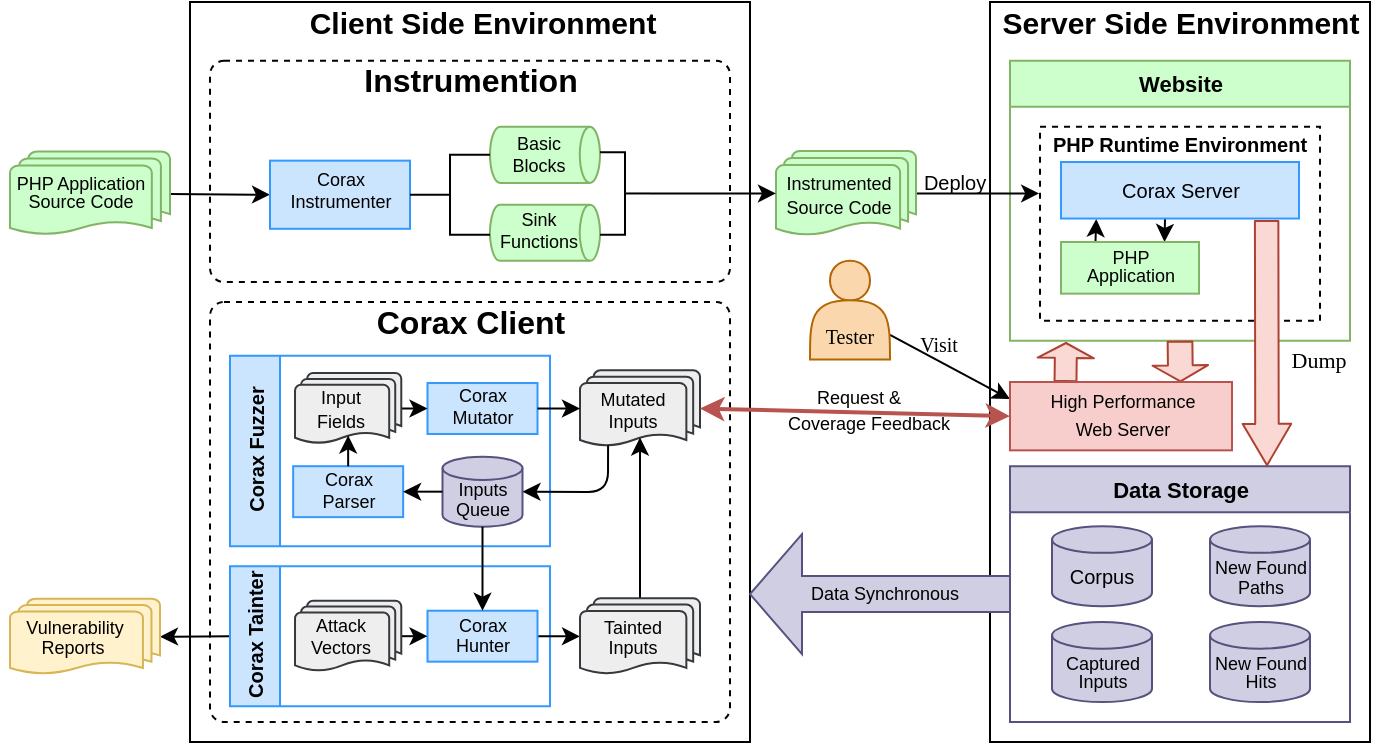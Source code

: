 <mxfile>
    <diagram id="vOm12N9D87gLISp3J7x5" name="第 1 页">
        <mxGraphModel dx="939" dy="1054" grid="1" gridSize="10" guides="1" tooltips="1" connect="1" arrows="1" fold="1" page="1" pageScale="1" pageWidth="1169" pageHeight="827" background="#ffffff" math="0" shadow="0">
            <root>
                <mxCell id="0"/>
                <mxCell id="1" parent="0"/>
                <mxCell id="793" value="" style="rounded=1;whiteSpace=wrap;html=1;absoluteArcSize=1;arcSize=14;strokeWidth=1;labelBackgroundColor=none;fontColor=#000000;fillColor=none;gradientColor=none;strokeColor=#000000;shadow=0;sketch=0;glass=0;dashed=1;" parent="1" vertex="1">
                    <mxGeometry x="250" y="249.42" width="260" height="110.58" as="geometry"/>
                </mxCell>
                <mxCell id="1088" value="" style="strokeWidth=1;html=1;shape=mxgraph.flowchart.direct_data;whiteSpace=wrap;labelBackgroundColor=none;fontColor=#000000;fillColor=#CCFFCC;gradientColor=none;strokeColor=#82B366;spacingLeft=-7;fontSize=10;fontFamily=Times New Roman;" parent="1" vertex="1">
                    <mxGeometry x="390" y="282.36" width="55" height="28.08" as="geometry"/>
                </mxCell>
                <mxCell id="836" value="" style="rounded=0;whiteSpace=wrap;html=1;absoluteArcSize=1;arcSize=14;strokeWidth=1;labelBackgroundColor=none;fontColor=#000000;fillColor=none;gradientColor=none;strokeColor=#000000;shadow=0;sketch=0;glass=0;" parent="1" vertex="1">
                    <mxGeometry x="640" y="220" width="190" height="370" as="geometry"/>
                </mxCell>
                <mxCell id="840" value="Website" style="swimlane;shadow=0;glass=0;labelBackgroundColor=none;sketch=0;fontSize=11;fontColor=#000000;strokeColor=#82B366;strokeWidth=1;fillColor=#CCFFCC;gradientColor=none;html=1;" parent="1" vertex="1">
                    <mxGeometry x="650" y="249.42" width="170" height="139.9" as="geometry">
                        <mxRectangle x="809" y="238.27" width="120" height="23" as="alternateBounds"/>
                    </mxGeometry>
                </mxCell>
                <mxCell id="901" value="PHP Runtime Environment" style="rounded=0;whiteSpace=wrap;html=1;absoluteArcSize=1;arcSize=14;strokeWidth=1;labelBackgroundColor=none;fontColor=#000000;fillColor=none;gradientColor=none;strokeColor=#000000;shadow=0;sketch=0;glass=0;spacingTop=-80;fontSize=10;dashed=1;fontStyle=1;spacing=0;" parent="840" vertex="1">
                    <mxGeometry x="15" y="33" width="140" height="97" as="geometry"/>
                </mxCell>
                <mxCell id="916" style="edgeStyle=none;html=1;exitX=0.437;exitY=1.007;exitDx=0;exitDy=0;entryX=0.75;entryY=0;entryDx=0;entryDy=0;fontSize=13;fontColor=#000000;strokeColor=#000000;strokeWidth=1;exitPerimeter=0;" parent="840" source="846" target="903" edge="1">
                    <mxGeometry relative="1" as="geometry"/>
                </mxCell>
                <mxCell id="915" style="edgeStyle=none;html=1;exitX=0.25;exitY=0;exitDx=0;exitDy=0;entryX=0.148;entryY=1.007;entryDx=0;entryDy=0;entryPerimeter=0;fontSize=13;fontColor=#000000;strokeColor=#000000;strokeWidth=1;" parent="840" source="903" target="846" edge="1">
                    <mxGeometry relative="1" as="geometry"/>
                </mxCell>
                <UserObject label="Corax Server" treeRoot="1" id="846">
                    <mxCell style="whiteSpace=wrap;html=1;align=center;treeFolding=1;treeMoving=1;newEdgeStyle={&quot;edgeStyle&quot;:&quot;elbowEdgeStyle&quot;,&quot;startArrow&quot;:&quot;none&quot;,&quot;endArrow&quot;:&quot;none&quot;};labelBackgroundColor=none;fontColor=#000000;strokeColor=#3399FF;fillColor=#CCE5FF;gradientColor=none;strokeWidth=1;fontSize=10;fontFamily=Helvetica;" parent="840" vertex="1">
                        <mxGeometry x="25.5" y="50.58" width="119" height="28.27" as="geometry"/>
                    </mxCell>
                </UserObject>
                <UserObject label="" treeRoot="1" id="903">
                    <mxCell style="whiteSpace=wrap;html=1;align=center;treeFolding=1;treeMoving=1;newEdgeStyle={&quot;edgeStyle&quot;:&quot;elbowEdgeStyle&quot;,&quot;startArrow&quot;:&quot;none&quot;,&quot;endArrow&quot;:&quot;none&quot;};labelBackgroundColor=none;fontColor=#000000;strokeColor=#82B366;fillColor=#CCFFCC;gradientColor=none;strokeWidth=1;fontSize=10;fontFamily=Times New Roman;" parent="840" vertex="1">
                        <mxGeometry x="25.5" y="90.58" width="69" height="25.83" as="geometry"/>
                    </mxCell>
                </UserObject>
                <mxCell id="1117" value="Application" style="text;html=1;align=center;verticalAlign=middle;resizable=0;points=[];autosize=1;strokeColor=none;fillColor=none;fontColor=#000000;fontSize=9;" parent="840" vertex="1">
                    <mxGeometry x="30" y="97.58" width="60" height="20" as="geometry"/>
                </mxCell>
                <mxCell id="1020" value="" style="rounded=1;whiteSpace=wrap;html=1;absoluteArcSize=1;arcSize=14;strokeWidth=1;labelBackgroundColor=none;fontColor=#000000;fillColor=none;gradientColor=none;strokeColor=#000000;shadow=0;sketch=0;glass=0;dashed=1;" parent="1" vertex="1">
                    <mxGeometry x="250" y="370" width="260" height="210" as="geometry"/>
                </mxCell>
                <mxCell id="959" value="Corax Fuzzer" style="swimlane;rounded=0;shadow=0;glass=0;labelBackgroundColor=none;sketch=0;fontSize=10;fontColor=#000000;strokeColor=#3399FF;strokeWidth=1;fillColor=#CCE5FF;gradientColor=none;html=1;horizontal=0;startSize=25;" parent="1" vertex="1">
                    <mxGeometry x="260" y="396.93" width="160" height="95.17" as="geometry"/>
                </mxCell>
                <UserObject label="" treeRoot="1" id="953">
                    <mxCell style="whiteSpace=wrap;html=1;align=center;treeFolding=1;treeMoving=1;newEdgeStyle={&quot;edgeStyle&quot;:&quot;elbowEdgeStyle&quot;,&quot;startArrow&quot;:&quot;none&quot;,&quot;endArrow&quot;:&quot;none&quot;};labelBackgroundColor=none;fontColor=#000000;strokeColor=#3399FF;fillColor=#CCE5FF;gradientColor=none;strokeWidth=1;fontSize=10;fontStyle=0;fontFamily=Times New Roman;" parent="959" vertex="1">
                        <mxGeometry x="98.75" y="13.59" width="55" height="25.47" as="geometry"/>
                    </mxCell>
                </UserObject>
                <UserObject label="" treeRoot="1" id="1076">
                    <mxCell style="whiteSpace=wrap;html=1;align=center;treeFolding=1;treeMoving=1;newEdgeStyle={&quot;edgeStyle&quot;:&quot;elbowEdgeStyle&quot;,&quot;startArrow&quot;:&quot;none&quot;,&quot;endArrow&quot;:&quot;none&quot;};labelBackgroundColor=none;fontColor=#000000;strokeColor=#3399FF;fillColor=#CCE5FF;gradientColor=none;strokeWidth=1;fontSize=10;fontStyle=0;fontFamily=Times New Roman;" parent="959" vertex="1">
                        <mxGeometry x="31.58" y="55.17" width="55" height="25.47" as="geometry"/>
                    </mxCell>
                </UserObject>
                <mxCell id="928" value="" style="strokeWidth=1;html=1;shape=mxgraph.flowchart.database;whiteSpace=wrap;shadow=0;glass=0;labelBackgroundColor=none;sketch=0;fontSize=10;fillColor=#D0CEE2;strokeColor=#56517E;spacingTop=11;fontFamily=Times New Roman;fontColor=#000000;" parent="959" vertex="1">
                    <mxGeometry x="106.25" y="50.39" width="40" height="35.03" as="geometry"/>
                </mxCell>
                <mxCell id="1078" style="edgeStyle=none;html=1;exitX=0;exitY=0.5;exitDx=0;exitDy=0;exitPerimeter=0;entryX=1;entryY=0.5;entryDx=0;entryDy=0;fontSize=10;fontColor=#000000;strokeColor=#000000;" parent="959" source="928" target="1076" edge="1">
                    <mxGeometry relative="1" as="geometry"/>
                </mxCell>
                <mxCell id="1143" value="Queue" style="text;html=1;align=center;verticalAlign=middle;resizable=0;points=[];autosize=1;strokeColor=none;fillColor=none;fontColor=#000000;fontSize=9;" parent="959" vertex="1">
                    <mxGeometry x="106.25" y="67.42" width="40" height="20" as="geometry"/>
                </mxCell>
                <mxCell id="858" value="" style="group;strokeColor=#000000;strokeWidth=1;container=0;" parent="1" vertex="1" connectable="0">
                    <mxGeometry x="240" y="220" width="280" height="370" as="geometry"/>
                </mxCell>
                <mxCell id="1074" style="edgeStyle=none;html=1;exitX=0.5;exitY=1;exitDx=0;exitDy=0;entryX=0.768;entryY=0.005;entryDx=0;entryDy=0;entryPerimeter=0;fontSize=16;fontColor=#000000;strokeColor=#ae4132;strokeWidth=1;fillColor=#fad9d5;shape=flexArrow;width=12.358;endSize=2.32;endWidth=14.4;" parent="1" source="840" target="879" edge="1">
                    <mxGeometry relative="1" as="geometry"/>
                </mxCell>
                <mxCell id="792" style="edgeStyle=none;html=1;entryX=0;entryY=0.5;entryDx=0;entryDy=0;fontColor=#000000;strokeColor=#000000;strokeWidth=1;" parent="1" source="779" target="783" edge="1">
                    <mxGeometry relative="1" as="geometry"/>
                </mxCell>
                <mxCell id="779" value="" style="strokeWidth=1;html=1;shape=mxgraph.flowchart.multi-document;whiteSpace=wrap;fillColor=#CCFFCC;strokeColor=#82B366;fontColor=#000000;align=center;spacingLeft=-7;fontSize=10;fontFamily=Times New Roman;" parent="1" vertex="1">
                    <mxGeometry x="150" y="294.79" width="80" height="41.88" as="geometry"/>
                </mxCell>
                <mxCell id="808" style="edgeStyle=none;html=1;exitX=1;exitY=0.5;exitDx=0;exitDy=0;exitPerimeter=0;fontSize=21;fontColor=#000000;strokeColor=#000000;strokeWidth=1;entryX=-0.003;entryY=0.343;entryDx=0;entryDy=0;entryPerimeter=0;" parent="1" source="797" target="901" edge="1">
                    <mxGeometry relative="1" as="geometry">
                        <mxPoint x="810" y="328" as="targetPoint"/>
                    </mxGeometry>
                </mxCell>
                <mxCell id="809" value="Deploy" style="edgeLabel;align=center;verticalAlign=middle;resizable=0;points=[];fontSize=11;fontColor=#000000;labelBackgroundColor=#FFFFFF;html=1;fontFamily=Lucida Console;" parent="808" vertex="1" connectable="0">
                    <mxGeometry x="-0.031" y="2" relative="1" as="geometry">
                        <mxPoint x="-62" y="-2" as="offset"/>
                    </mxGeometry>
                </mxCell>
                <mxCell id="1104" value="Deploy" style="edgeLabel;html=1;align=center;verticalAlign=middle;resizable=0;points=[];fontSize=10;fontColor=#000000;labelBackgroundColor=none;" parent="808" vertex="1" connectable="0">
                    <mxGeometry x="-0.452" y="2" relative="1" as="geometry">
                        <mxPoint x="2" y="-4" as="offset"/>
                    </mxGeometry>
                </mxCell>
                <mxCell id="797" value="" style="strokeWidth=1;html=1;shape=mxgraph.flowchart.multi-document;whiteSpace=wrap;fillColor=#CCFFCC;strokeColor=#82B366;fontColor=#000000;align=center;spacingLeft=-8;fontSize=10;fontFamily=Times New Roman;" parent="1" vertex="1">
                    <mxGeometry x="533" y="294.48" width="70" height="42.5" as="geometry"/>
                </mxCell>
                <mxCell id="920" style="edgeStyle=none;html=1;fontSize=13;fontColor=#000000;strokeColor=#000000;strokeWidth=1;entryX=0;entryY=0.25;entryDx=0;entryDy=0;exitX=1;exitY=0.75;exitDx=0;exitDy=0;" parent="1" source="814" target="879" edge="1">
                    <mxGeometry relative="1" as="geometry">
                        <mxPoint x="840" y="500" as="targetPoint"/>
                    </mxGeometry>
                </mxCell>
                <mxCell id="921" value="Visit" style="edgeLabel;html=1;align=center;verticalAlign=middle;resizable=0;points=[];fontSize=10;fontColor=#000000;labelBackgroundColor=none;fontFamily=Lucida Console;" parent="920" vertex="1" connectable="0">
                    <mxGeometry x="-0.539" y="1" relative="1" as="geometry">
                        <mxPoint x="10" y="-2" as="offset"/>
                    </mxGeometry>
                </mxCell>
                <mxCell id="814" value="Tester" style="shape=actor;whiteSpace=wrap;html=1;shadow=0;glass=0;labelBackgroundColor=none;sketch=0;fontSize=10;strokeColor=#b46504;strokeWidth=1;fillColor=#fad7ac;spacingTop=25;fontFamily=Times New Roman;fontColor=#000000;" parent="1" vertex="1">
                    <mxGeometry x="550" y="349.42" width="40" height="49.37" as="geometry"/>
                </mxCell>
                <mxCell id="837" value="Server Side Environment" style="text;html=1;align=center;verticalAlign=middle;resizable=0;points=[];autosize=1;strokeColor=none;fillColor=none;fontColor=#000000;fontSize=15;fontStyle=1" parent="1" vertex="1">
                    <mxGeometry x="640.004" y="220.003" width="190" height="20" as="geometry"/>
                </mxCell>
                <mxCell id="1073" style="edgeStyle=none;html=1;exitX=0.25;exitY=0;exitDx=0;exitDy=0;fontSize=16;fontColor=#000000;strokeColor=#ae4132;strokeWidth=1;fillColor=#fad9d5;shape=flexArrow;width=10.952;endSize=2.156;endWidth=16.187;" parent="1" source="879" edge="1">
                    <mxGeometry relative="1" as="geometry">
                        <mxPoint x="678" y="390" as="targetPoint"/>
                    </mxGeometry>
                </mxCell>
                <UserObject label="" treeRoot="1" id="879">
                    <mxCell style="whiteSpace=wrap;html=1;align=center;treeFolding=1;treeMoving=1;newEdgeStyle={&quot;edgeStyle&quot;:&quot;elbowEdgeStyle&quot;,&quot;startArrow&quot;:&quot;none&quot;,&quot;endArrow&quot;:&quot;none&quot;};labelBackgroundColor=none;strokeColor=#b85450;fillColor=#f8cecc;strokeWidth=1;fontSize=12;fontFamily=Times New Roman;fontColor=#000000;" parent="1" vertex="1">
                        <mxGeometry x="650" y="410" width="111" height="34.17" as="geometry"/>
                    </mxCell>
                </UserObject>
                <mxCell id="938" value="Data Storage" style="swimlane;rounded=0;shadow=0;glass=0;labelBackgroundColor=none;sketch=0;fontSize=11;fontColor=#000000;strokeColor=#56517E;strokeWidth=1;fillColor=#D0CEE2;gradientColor=none;html=1;spacing=0;" parent="1" vertex="1">
                    <mxGeometry x="650" y="452.1" width="170" height="127.9" as="geometry"/>
                </mxCell>
                <mxCell id="954" value="" style="strokeWidth=1;html=1;shape=mxgraph.flowchart.database;whiteSpace=wrap;shadow=0;glass=0;labelBackgroundColor=none;sketch=0;fontSize=10;fontColor=#000000;fillColor=#D0CEE2;gradientColor=none;strokeColor=#56517E;spacingTop=15;fontFamily=Times New Roman;" parent="938" vertex="1">
                    <mxGeometry x="100" y="30" width="50" height="40" as="geometry"/>
                </mxCell>
                <mxCell id="1097" value="" style="strokeWidth=1;html=1;shape=mxgraph.flowchart.database;whiteSpace=wrap;shadow=0;glass=0;labelBackgroundColor=none;sketch=0;fontSize=10;fontColor=#000000;fillColor=#D0CEE2;gradientColor=none;strokeColor=#56517E;spacingTop=15;fontFamily=Times New Roman;" parent="938" vertex="1">
                    <mxGeometry x="21" y="77.9" width="50" height="40" as="geometry"/>
                </mxCell>
                <mxCell id="1098" value="" style="strokeWidth=1;html=1;shape=mxgraph.flowchart.database;whiteSpace=wrap;shadow=0;glass=0;labelBackgroundColor=none;sketch=0;fontSize=10;fontColor=#000000;fillColor=#D0CEE2;gradientColor=none;strokeColor=#56517E;spacingTop=15;fontFamily=Times New Roman;" parent="938" vertex="1">
                    <mxGeometry x="100" y="77.9" width="50" height="40" as="geometry"/>
                </mxCell>
                <mxCell id="1100" value="Corpus" style="strokeWidth=1;html=1;shape=mxgraph.flowchart.database;whiteSpace=wrap;shadow=0;glass=0;labelBackgroundColor=none;sketch=0;fontSize=10;fontColor=#000000;fillColor=#D0CEE2;gradientColor=none;strokeColor=#56517E;spacingTop=10;fontFamily=Helvetica;" parent="938" vertex="1">
                    <mxGeometry x="21" y="30.0" width="50" height="40" as="geometry"/>
                </mxCell>
                <mxCell id="1123" value="New Found" style="text;html=1;align=center;verticalAlign=middle;resizable=0;points=[];autosize=1;strokeColor=none;fillColor=none;fontColor=#000000;fontSize=9;" parent="938" vertex="1">
                    <mxGeometry x="95" y="41.0" width="60" height="20" as="geometry"/>
                </mxCell>
                <mxCell id="1124" value="Paths" style="text;html=1;align=center;verticalAlign=middle;resizable=0;points=[];autosize=1;strokeColor=none;fillColor=none;fontColor=#000000;fontSize=9;" parent="938" vertex="1">
                    <mxGeometry x="105" y="51.0" width="40" height="20" as="geometry"/>
                </mxCell>
                <mxCell id="1125" value="Captured" style="text;html=1;align=center;verticalAlign=middle;resizable=0;points=[];autosize=1;strokeColor=none;fillColor=none;fontColor=#000000;fontSize=9;" parent="938" vertex="1">
                    <mxGeometry x="21" y="88.9" width="50" height="20" as="geometry"/>
                </mxCell>
                <mxCell id="1126" value="Inputs" style="text;html=1;align=center;verticalAlign=middle;resizable=0;points=[];autosize=1;strokeColor=none;fillColor=none;fontColor=#000000;fontSize=9;" parent="938" vertex="1">
                    <mxGeometry x="26" y="97.9" width="40" height="20" as="geometry"/>
                </mxCell>
                <mxCell id="1128" value="New Found" style="text;html=1;align=center;verticalAlign=middle;resizable=0;points=[];autosize=1;strokeColor=none;fillColor=none;fontColor=#000000;fontSize=9;" parent="938" vertex="1">
                    <mxGeometry x="95" y="88.9" width="60" height="20" as="geometry"/>
                </mxCell>
                <mxCell id="1127" value="Hits" style="text;html=1;align=center;verticalAlign=middle;resizable=0;points=[];autosize=1;strokeColor=none;fillColor=none;fontColor=#000000;fontSize=9;" parent="938" vertex="1">
                    <mxGeometry x="110" y="97.9" width="30" height="20" as="geometry"/>
                </mxCell>
                <mxCell id="945" style="edgeStyle=none;html=1;fontSize=15;fontColor=#000000;strokeColor=#ae4132;strokeWidth=1;exitX=0.864;exitY=1.024;exitDx=0;exitDy=0;exitPerimeter=0;shape=flexArrow;fillColor=#fad9d5;endWidth=11.548;endSize=6.554;width=11.726;entryX=0.756;entryY=0;entryDx=0;entryDy=0;entryPerimeter=0;" parent="1" source="846" target="938" edge="1">
                    <mxGeometry relative="1" as="geometry">
                        <mxPoint x="846" y="370" as="sourcePoint"/>
                        <mxPoint x="778" y="450" as="targetPoint"/>
                    </mxGeometry>
                </mxCell>
                <mxCell id="1040" value="Dump" style="edgeLabel;html=1;align=center;verticalAlign=middle;resizable=0;points=[];fontSize=11;fontColor=#000000;labelBackgroundColor=none;fontFamily=Lucida Console;" parent="945" vertex="1" connectable="0">
                    <mxGeometry x="0.399" y="-1" relative="1" as="geometry">
                        <mxPoint x="26" y="-16" as="offset"/>
                    </mxGeometry>
                </mxCell>
                <mxCell id="860" value="Client Side Environment" style="text;html=1;align=center;verticalAlign=middle;resizable=0;points=[];autosize=1;strokeColor=none;fillColor=none;fontColor=#000000;fontSize=15;fontStyle=1" parent="1" vertex="1">
                    <mxGeometry x="291.253" y="219.999" width="190" height="20" as="geometry"/>
                </mxCell>
                <mxCell id="929" value="" style="strokeWidth=1;html=1;shape=mxgraph.flowchart.multi-document;whiteSpace=wrap;fillColor=#eeeeee;strokeColor=#36393d;fontColor=#000000;align=center;spacingLeft=-9;fontSize=10;fontFamily=Times New Roman;" parent="1" vertex="1">
                    <mxGeometry x="435" y="404.17" width="60" height="38.17" as="geometry"/>
                </mxCell>
                <UserObject label="" treeRoot="1" id="783">
                    <mxCell style="whiteSpace=wrap;html=1;align=center;treeFolding=1;treeMoving=1;newEdgeStyle={&quot;edgeStyle&quot;:&quot;elbowEdgeStyle&quot;,&quot;startArrow&quot;:&quot;none&quot;,&quot;endArrow&quot;:&quot;none&quot;};labelBackgroundColor=none;strokeColor=#3399FF;fillColor=#CCE5FF;strokeWidth=1;fontSize=10;fontStyle=0;fontFamily=Times New Roman;fontColor=#000000;rounded=0;glass=0;shadow=0;sketch=0;gradientColor=none;perimeterSpacing=0;" parent="1" vertex="1">
                        <mxGeometry x="280" y="299.33" width="70" height="34.07" as="geometry"/>
                    </mxCell>
                </UserObject>
                <mxCell id="788" value="" style="strokeWidth=1;html=1;shape=mxgraph.flowchart.direct_data;whiteSpace=wrap;labelBackgroundColor=none;fontColor=#000000;fillColor=#CCFFCC;gradientColor=none;strokeColor=#82B366;spacingLeft=-7;fontSize=10;fontFamily=Times New Roman;" parent="1" vertex="1">
                    <mxGeometry x="390" y="321.34" width="55" height="28.08" as="geometry"/>
                </mxCell>
                <mxCell id="802" value="" style="strokeWidth=1;html=1;shape=mxgraph.flowchart.annotation_2;align=left;labelPosition=right;pointerEvents=1;shadow=0;glass=0;labelBackgroundColor=none;sketch=0;fontSize=21;fontColor=#000000;fillColor=none;gradientColor=none;strokeColor=#000000;" parent="1" vertex="1">
                    <mxGeometry x="350" y="296.36" width="40" height="40" as="geometry"/>
                </mxCell>
                <mxCell id="1089" style="edgeStyle=none;html=1;exitX=0;exitY=0.5;exitDx=0;exitDy=0;exitPerimeter=0;entryX=0;entryY=0.5;entryDx=0;entryDy=0;entryPerimeter=0;fontSize=10;fontColor=#000000;strokeColor=#000000;" parent="1" source="789" target="797" edge="1">
                    <mxGeometry relative="1" as="geometry"/>
                </mxCell>
                <mxCell id="789" value="" style="strokeWidth=1;html=1;shape=mxgraph.flowchart.annotation_2;align=left;labelPosition=right;pointerEvents=1;labelBackgroundColor=none;fontColor=#000000;fillColor=#FFFFFF;gradientColor=none;rotation=-180;strokeColor=#000000;" parent="1" vertex="1">
                    <mxGeometry x="445" y="295.1" width="25" height="41.26" as="geometry"/>
                </mxCell>
                <mxCell id="1027" style="edgeStyle=none;html=1;entryX=0;entryY=0.5;entryDx=0;entryDy=0;fontSize=11;fontColor=#000000;strokeColor=#000000;strokeWidth=1;exitX=1;exitY=0.5;exitDx=0;exitDy=0;exitPerimeter=0;" parent="1" source="996" target="953" edge="1">
                    <mxGeometry relative="1" as="geometry">
                        <mxPoint x="340" y="422.1" as="sourcePoint"/>
                    </mxGeometry>
                </mxCell>
                <mxCell id="996" value="" style="strokeWidth=1;html=1;shape=mxgraph.flowchart.multi-document;whiteSpace=wrap;fillColor=#eeeeee;strokeColor=#36393d;fontColor=#000000;align=center;spacingLeft=-5;fontSize=10;fontFamily=Times New Roman;" parent="1" vertex="1">
                    <mxGeometry x="292.51" y="405.52" width="53.13" height="35.47" as="geometry"/>
                </mxCell>
                <mxCell id="1022" value="Corax Client" style="text;html=1;align=center;verticalAlign=middle;resizable=0;points=[];autosize=1;strokeColor=none;fillColor=none;fontColor=#000000;fontSize=16;fontStyle=1" parent="1" vertex="1">
                    <mxGeometry x="325" y="369.999" width="110" height="20" as="geometry"/>
                </mxCell>
                <mxCell id="1091" style="edgeStyle=none;html=1;exitX=0;exitY=0.5;exitDx=0;exitDy=0;entryX=1;entryY=0.5;entryDx=0;entryDy=0;entryPerimeter=0;fontSize=10;fontColor=#000000;strokeColor=#000000;" parent="1" source="1023" target="1090" edge="1">
                    <mxGeometry relative="1" as="geometry"/>
                </mxCell>
                <mxCell id="1023" value="Corax Tainter" style="swimlane;rounded=0;shadow=0;glass=0;labelBackgroundColor=none;sketch=0;fontSize=10;fontColor=#000000;strokeColor=#3399FF;strokeWidth=1;fillColor=#CCE5FF;gradientColor=none;html=1;horizontal=0;startSize=25;" parent="1" vertex="1">
                    <mxGeometry x="260" y="502.1" width="160" height="70" as="geometry"/>
                </mxCell>
                <mxCell id="1045" value="" style="endArrow=classic;startArrow=classic;html=1;fontSize=13;fontColor=#000000;strokeColor=#B85450;strokeWidth=2;entryX=0;entryY=0.5;entryDx=0;entryDy=0;exitX=1;exitY=0.5;exitDx=0;exitDy=0;exitPerimeter=0;fillColor=#f8cecc;" parent="1" source="929" target="879" edge="1">
                    <mxGeometry width="50" height="50" relative="1" as="geometry">
                        <mxPoint x="530" y="490" as="sourcePoint"/>
                        <mxPoint x="590" y="444" as="targetPoint"/>
                    </mxGeometry>
                </mxCell>
                <mxCell id="1072" value="&lt;span style=&quot;font-family: &amp;#34;helvetica&amp;#34; ; font-size: 9px&quot;&gt;Data Synchronous&lt;/span&gt;" style="shape=singleArrow;direction=west;whiteSpace=wrap;html=1;rounded=0;shadow=0;glass=0;labelBackgroundColor=none;sketch=0;fontSize=11;strokeColor=#56517E;strokeWidth=1;fillColor=#D0CEE2;horizontal=1;labelPosition=center;verticalLabelPosition=middle;align=center;verticalAlign=middle;spacingTop=-2;fontFamily=Lucida Console;fontColor=#000000;spacing=0;spacingLeft=5;" parent="1" vertex="1">
                    <mxGeometry x="520" y="486.05" width="130" height="60" as="geometry"/>
                </mxCell>
                <mxCell id="794" value="Instrumention" style="text;html=1;align=center;verticalAlign=middle;resizable=0;points=[];autosize=1;strokeColor=none;fillColor=none;fontColor=#000000;fontSize=16;fontStyle=1" parent="1" vertex="1">
                    <mxGeometry x="319.996" y="249.42" width="120" height="20" as="geometry"/>
                </mxCell>
                <mxCell id="1077" style="edgeStyle=none;html=1;exitX=0.5;exitY=0;exitDx=0;exitDy=0;entryX=0.5;entryY=0.88;entryDx=0;entryDy=0;entryPerimeter=0;fontSize=10;fontColor=#000000;strokeColor=#000000;" parent="1" source="1076" target="996" edge="1">
                    <mxGeometry relative="1" as="geometry"/>
                </mxCell>
                <mxCell id="1093" style="edgeStyle=none;html=1;exitX=1;exitY=0.5;exitDx=0;exitDy=0;entryX=0;entryY=0.5;entryDx=0;entryDy=0;entryPerimeter=0;fontSize=10;fontColor=#000000;strokeColor=#000000;" parent="1" source="1079" target="1092" edge="1">
                    <mxGeometry relative="1" as="geometry"/>
                </mxCell>
                <UserObject label="" treeRoot="1" id="1079">
                    <mxCell style="whiteSpace=wrap;html=1;align=center;treeFolding=1;treeMoving=1;newEdgeStyle={&quot;edgeStyle&quot;:&quot;elbowEdgeStyle&quot;,&quot;startArrow&quot;:&quot;none&quot;,&quot;endArrow&quot;:&quot;none&quot;};labelBackgroundColor=none;fontColor=#000000;strokeColor=#3399FF;fillColor=#CCE5FF;gradientColor=none;strokeWidth=1;fontSize=10;fontStyle=0;fontFamily=Times New Roman;" parent="1" vertex="1">
                        <mxGeometry x="358.75" y="524.36" width="55" height="25.47" as="geometry"/>
                    </mxCell>
                </UserObject>
                <mxCell id="1082" style="edgeStyle=none;html=1;exitX=1;exitY=0.5;exitDx=0;exitDy=0;exitPerimeter=0;entryX=0;entryY=0.5;entryDx=0;entryDy=0;fontSize=10;fontColor=#000000;strokeColor=#000000;" parent="1" source="1081" target="1079" edge="1">
                    <mxGeometry relative="1" as="geometry"/>
                </mxCell>
                <mxCell id="1081" value="" style="strokeWidth=1;html=1;shape=mxgraph.flowchart.multi-document;whiteSpace=wrap;fillColor=#eeeeee;strokeColor=#36393d;fontColor=#000000;align=center;spacingLeft=-5;fontSize=10;fontFamily=Times New Roman;" parent="1" vertex="1">
                    <mxGeometry x="292.51" y="519.36" width="53.13" height="35.47" as="geometry"/>
                </mxCell>
                <mxCell id="1083" style="edgeStyle=none;html=1;exitX=0.5;exitY=1;exitDx=0;exitDy=0;exitPerimeter=0;entryX=0.5;entryY=0;entryDx=0;entryDy=0;fontSize=10;fontColor=#000000;strokeColor=#000000;" parent="1" source="928" target="1079" edge="1">
                    <mxGeometry relative="1" as="geometry"/>
                </mxCell>
                <mxCell id="1090" value="" style="strokeWidth=1;html=1;shape=mxgraph.flowchart.multi-document;whiteSpace=wrap;fillColor=#fff2cc;strokeColor=#d6b656;align=center;spacingLeft=-7;fontSize=10;fontFamily=Times New Roman;fontColor=#000000;" parent="1" vertex="1">
                    <mxGeometry x="150" y="518.41" width="75" height="37.9" as="geometry"/>
                </mxCell>
                <mxCell id="1094" style="edgeStyle=none;html=1;exitX=0.5;exitY=0;exitDx=0;exitDy=0;exitPerimeter=0;entryX=0.5;entryY=0.88;entryDx=0;entryDy=0;entryPerimeter=0;fontSize=10;fontColor=#000000;strokeColor=#000000;" parent="1" source="1092" target="929" edge="1">
                    <mxGeometry relative="1" as="geometry"/>
                </mxCell>
                <mxCell id="1092" value="" style="strokeWidth=1;html=1;shape=mxgraph.flowchart.multi-document;whiteSpace=wrap;fillColor=#eeeeee;strokeColor=#36393d;fontColor=#000000;align=center;spacingLeft=-9;fontSize=10;fontFamily=Times New Roman;" parent="1" vertex="1">
                    <mxGeometry x="435" y="518.14" width="60" height="38.17" as="geometry"/>
                </mxCell>
                <mxCell id="958" style="edgeStyle=none;html=1;exitX=1;exitY=0.5;exitDx=0;exitDy=0;entryX=0;entryY=0.5;entryDx=0;entryDy=0;entryPerimeter=0;fontSize=15;fontColor=#000000;strokeColor=#000000;strokeWidth=1;" parent="1" source="953" target="929" edge="1">
                    <mxGeometry relative="1" as="geometry"/>
                </mxCell>
                <mxCell id="1052" style="edgeStyle=none;html=1;exitX=0.234;exitY=0.983;exitDx=0;exitDy=0;exitPerimeter=0;entryX=1;entryY=0.5;entryDx=0;entryDy=0;entryPerimeter=0;fontSize=13;fontColor=#000000;strokeColor=#000000;strokeWidth=1;" parent="1" source="929" target="928" edge="1">
                    <mxGeometry relative="1" as="geometry">
                        <Array as="points">
                            <mxPoint x="449" y="465"/>
                        </Array>
                    </mxGeometry>
                </mxCell>
                <mxCell id="1105" value="PHP Application" style="text;html=1;align=center;verticalAlign=middle;resizable=0;points=[];autosize=1;strokeColor=none;fillColor=none;fontColor=#000000;fontSize=9;" parent="1" vertex="1">
                    <mxGeometry x="145" y="301.34" width="80" height="20" as="geometry"/>
                </mxCell>
                <mxCell id="1106" value="Source Code" style="text;html=1;align=center;verticalAlign=middle;resizable=0;points=[];autosize=1;strokeColor=none;fillColor=none;fontColor=#000000;fontSize=9;" parent="1" vertex="1">
                    <mxGeometry x="150" y="310.44" width="70" height="20" as="geometry"/>
                </mxCell>
                <mxCell id="1107" value="Corax" style="text;html=1;align=center;verticalAlign=middle;resizable=0;points=[];autosize=1;strokeColor=none;fillColor=none;fontColor=#000000;fontSize=9;" parent="1" vertex="1">
                    <mxGeometry x="295" y="299.33" width="40" height="20" as="geometry"/>
                </mxCell>
                <mxCell id="1108" value="Instrumenter" style="text;html=1;align=center;verticalAlign=middle;resizable=0;points=[];autosize=1;strokeColor=none;fillColor=none;fontColor=#000000;fontSize=9;" parent="1" vertex="1">
                    <mxGeometry x="280" y="310.44" width="70" height="20" as="geometry"/>
                </mxCell>
                <mxCell id="1109" value="Basic" style="text;html=1;align=center;verticalAlign=middle;resizable=0;points=[];autosize=1;strokeColor=none;fillColor=none;fontColor=#000000;fontSize=9;" parent="1" vertex="1">
                    <mxGeometry x="394" y="281.34" width="40" height="20" as="geometry"/>
                </mxCell>
                <mxCell id="1110" value="Blocks" style="text;html=1;align=center;verticalAlign=middle;resizable=0;points=[];autosize=1;strokeColor=none;fillColor=none;fontColor=#000000;fontSize=9;" parent="1" vertex="1">
                    <mxGeometry x="394" y="292.44" width="40" height="20" as="geometry"/>
                </mxCell>
                <mxCell id="1112" value="Sink" style="text;html=1;align=center;verticalAlign=middle;resizable=0;points=[];autosize=1;strokeColor=none;fillColor=none;fontColor=#000000;fontSize=9;" parent="1" vertex="1">
                    <mxGeometry x="399" y="319.33" width="30" height="20" as="geometry"/>
                </mxCell>
                <mxCell id="1113" value="Functions" style="text;html=1;align=center;verticalAlign=middle;resizable=0;points=[];autosize=1;strokeColor=none;fillColor=none;fontColor=#000000;fontSize=9;" parent="1" vertex="1">
                    <mxGeometry x="389" y="330.44" width="50" height="20" as="geometry"/>
                </mxCell>
                <mxCell id="1114" value="Instrumented" style="text;html=1;align=center;verticalAlign=middle;resizable=0;points=[];autosize=1;strokeColor=none;fillColor=none;fontColor=#000000;fontSize=9;" parent="1" vertex="1">
                    <mxGeometry x="529" y="301.33" width="70" height="20" as="geometry"/>
                </mxCell>
                <mxCell id="1115" value="Source Code" style="text;html=1;align=center;verticalAlign=middle;resizable=0;points=[];autosize=1;strokeColor=none;fillColor=none;fontColor=#000000;fontSize=9;" parent="1" vertex="1">
                    <mxGeometry x="529" y="313.4" width="70" height="20" as="geometry"/>
                </mxCell>
                <mxCell id="1116" value="PHP" style="text;html=1;align=center;verticalAlign=middle;resizable=0;points=[];autosize=1;strokeColor=none;fillColor=none;fontColor=#000000;fontSize=9;" parent="1" vertex="1">
                    <mxGeometry x="695" y="338.0" width="30" height="20" as="geometry"/>
                </mxCell>
                <mxCell id="1118" value="Web Server" style="text;html=1;align=center;verticalAlign=middle;resizable=0;points=[];autosize=1;strokeColor=none;fillColor=none;fontColor=#000000;fontSize=9;" parent="1" vertex="1">
                    <mxGeometry x="675.5" y="424.17" width="60" height="20" as="geometry"/>
                </mxCell>
                <mxCell id="1119" value="High Performance" style="text;html=1;align=center;verticalAlign=middle;resizable=0;points=[];autosize=1;strokeColor=none;fillColor=none;fontColor=#000000;fontSize=9;" parent="1" vertex="1">
                    <mxGeometry x="660.5" y="410.0" width="90" height="20" as="geometry"/>
                </mxCell>
                <mxCell id="1121" value="Vulnerability" style="text;html=1;align=center;verticalAlign=middle;resizable=0;points=[];autosize=1;strokeColor=none;fillColor=none;fontColor=#000000;fontSize=9;" parent="1" vertex="1">
                    <mxGeometry x="152" y="523.36" width="60" height="20" as="geometry"/>
                </mxCell>
                <mxCell id="1122" value="Reports" style="text;html=1;align=center;verticalAlign=middle;resizable=0;points=[];autosize=1;strokeColor=none;fillColor=none;fontColor=#000000;fontSize=9;" parent="1" vertex="1">
                    <mxGeometry x="156" y="532.83" width="50" height="20" as="geometry"/>
                </mxCell>
                <mxCell id="1132" value="Request &amp;amp;" style="text;html=1;align=center;verticalAlign=middle;resizable=0;points=[];autosize=1;strokeColor=none;fillColor=none;fontColor=#000000;fontSize=9;" parent="1" vertex="1">
                    <mxGeometry x="544" y="407.52" width="60" height="20" as="geometry"/>
                </mxCell>
                <mxCell id="1133" value="Coverage Feedback" style="text;html=1;align=center;verticalAlign=middle;resizable=0;points=[];autosize=1;strokeColor=none;fillColor=none;fontColor=#000000;fontSize=9;" parent="1" vertex="1">
                    <mxGeometry x="529" y="421.17" width="100" height="20" as="geometry"/>
                </mxCell>
                <mxCell id="1134" value="Mutated" style="text;html=1;align=center;verticalAlign=middle;resizable=0;points=[];autosize=1;strokeColor=none;fillColor=none;fontColor=#000000;fontSize=9;" parent="1" vertex="1">
                    <mxGeometry x="436.25" y="409.0" width="50" height="20" as="geometry"/>
                </mxCell>
                <mxCell id="1135" value="Inputs" style="text;html=1;align=center;verticalAlign=middle;resizable=0;points=[];autosize=1;strokeColor=none;fillColor=none;fontColor=#000000;fontSize=9;" parent="1" vertex="1">
                    <mxGeometry x="441.25" y="419.99" width="40" height="20" as="geometry"/>
                </mxCell>
                <mxCell id="1136" value="Tainted" style="text;html=1;align=center;verticalAlign=middle;resizable=0;points=[];autosize=1;strokeColor=none;fillColor=none;fontColor=#000000;fontSize=9;" parent="1" vertex="1">
                    <mxGeometry x="441.25" y="523.36" width="40" height="20" as="geometry"/>
                </mxCell>
                <mxCell id="1137" value="Inputs" style="text;html=1;align=center;verticalAlign=middle;resizable=0;points=[];autosize=1;strokeColor=none;fillColor=none;fontColor=#000000;fontSize=9;" parent="1" vertex="1">
                    <mxGeometry x="441.25" y="532.83" width="40" height="20" as="geometry"/>
                </mxCell>
                <mxCell id="1138" value="Corax" style="text;html=1;align=center;verticalAlign=middle;resizable=0;points=[];autosize=1;strokeColor=none;fillColor=none;fontColor=#000000;fontSize=9;" parent="1" vertex="1">
                    <mxGeometry x="366.25" y="406.52" width="40" height="20" as="geometry"/>
                </mxCell>
                <mxCell id="1139" value="Mutator" style="text;html=1;align=center;verticalAlign=middle;resizable=0;points=[];autosize=1;strokeColor=none;fillColor=none;fontColor=#000000;fontSize=9;" parent="1" vertex="1">
                    <mxGeometry x="361.25" y="418.08" width="50" height="20" as="geometry"/>
                </mxCell>
                <mxCell id="1140" value="Corax" style="text;html=1;align=center;verticalAlign=middle;resizable=0;points=[];autosize=1;strokeColor=none;fillColor=none;fontColor=#000000;fontSize=9;" parent="1" vertex="1">
                    <mxGeometry x="299.08" y="449.1" width="40" height="20" as="geometry"/>
                </mxCell>
                <mxCell id="1141" value="Parser" style="text;html=1;align=center;verticalAlign=middle;resizable=0;points=[];autosize=1;strokeColor=none;fillColor=none;fontColor=#000000;fontSize=9;" parent="1" vertex="1">
                    <mxGeometry x="299.08" y="460.0" width="40" height="20" as="geometry"/>
                </mxCell>
                <mxCell id="1142" value="Inputs" style="text;html=1;align=center;verticalAlign=middle;resizable=0;points=[];autosize=1;strokeColor=none;fillColor=none;fontColor=#000000;fontSize=9;" parent="1" vertex="1">
                    <mxGeometry x="366.25" y="454.1" width="40" height="20" as="geometry"/>
                </mxCell>
                <mxCell id="1145" value="Input" style="text;html=1;align=center;verticalAlign=middle;resizable=0;points=[];autosize=1;strokeColor=none;fillColor=none;fontColor=#000000;fontSize=9;" parent="1" vertex="1">
                    <mxGeometry x="295" y="407.52" width="40" height="20" as="geometry"/>
                </mxCell>
                <mxCell id="1146" value="Fields" style="text;html=1;align=center;verticalAlign=middle;resizable=0;points=[];autosize=1;strokeColor=none;fillColor=none;fontColor=#000000;fontSize=9;" parent="1" vertex="1">
                    <mxGeometry x="295" y="420.08" width="40" height="20" as="geometry"/>
                </mxCell>
                <mxCell id="1147" value="Corax" style="text;html=1;align=center;verticalAlign=middle;resizable=0;points=[];autosize=1;strokeColor=none;fillColor=none;fontColor=#000000;fontSize=9;" parent="1" vertex="1">
                    <mxGeometry x="366.25" y="522.36" width="40" height="20" as="geometry"/>
                </mxCell>
                <mxCell id="1148" value="Hunter" style="text;html=1;align=center;verticalAlign=middle;resizable=0;points=[];autosize=1;strokeColor=none;fillColor=none;fontColor=#000000;fontSize=9;" parent="1" vertex="1">
                    <mxGeometry x="366.25" y="531.83" width="40" height="20" as="geometry"/>
                </mxCell>
                <mxCell id="1149" value="Attack" style="text;html=1;align=center;verticalAlign=middle;resizable=0;points=[];autosize=1;strokeColor=none;fillColor=none;fontColor=#000000;fontSize=9;" parent="1" vertex="1">
                    <mxGeometry x="295" y="522.36" width="40" height="20" as="geometry"/>
                </mxCell>
                <mxCell id="1150" value="Vectors" style="text;html=1;align=center;verticalAlign=middle;resizable=0;points=[];autosize=1;strokeColor=none;fillColor=none;fontColor=#000000;fontSize=9;" parent="1" vertex="1">
                    <mxGeometry x="290" y="532.83" width="50" height="20" as="geometry"/>
                </mxCell>
            </root>
        </mxGraphModel>
    </diagram>
</mxfile>
